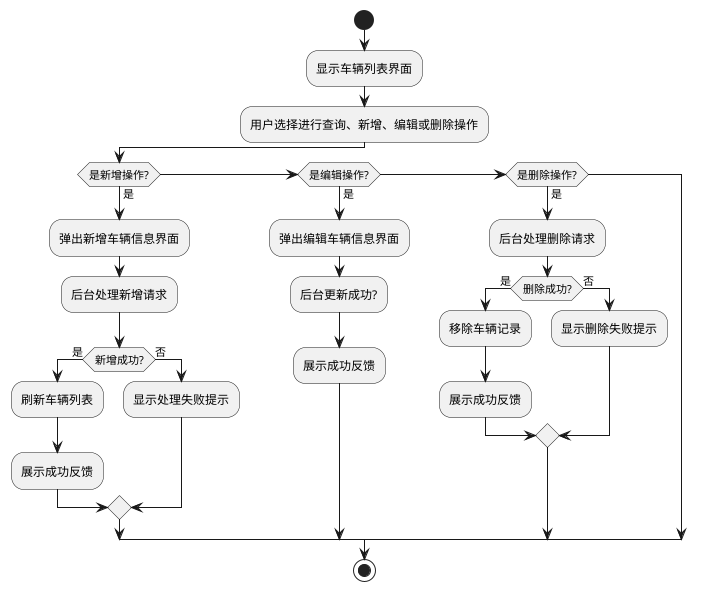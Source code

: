 @startuml
start
:显示车辆列表界面;

:用户选择进行查询、新增、编辑或删除操作;

if (是新增操作?) then (是)
  :弹出新增车辆信息界面;
  :后台处理新增请求;
  if (新增成功?) then (是)
    :刷新车辆列表;
    :展示成功反馈;
  else (否)
    :显示处理失败提示;
  endif
else if (是编辑操作?) then (是)
  :弹出编辑车辆信息界面;
  :后台更新成功?;
  :展示成功反馈;
else if (是删除操作?) then (是)
  :后台处理删除请求;
  if (删除成功?) then (是)
    :移除车辆记录;
    :展示成功反馈;
  else (否)
    :显示删除失败提示;
  endif
endif

stop
@enduml

